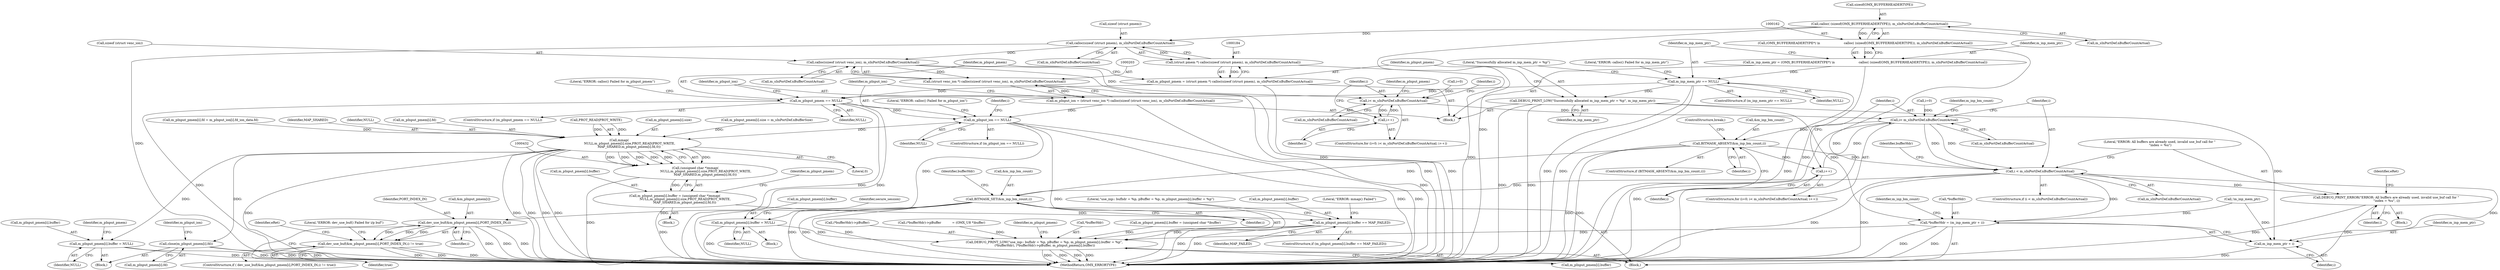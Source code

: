 digraph "0_Android_7558d03e6498e970b761aa44fff6b2c659202d95_1@API" {
"1000163" [label="(Call,calloc( (sizeof(OMX_BUFFERHEADERTYPE)), m_sInPortDef.nBufferCountActual))"];
"1000161" [label="(Call,(OMX_BUFFERHEADERTYPE*) \\n                        calloc( (sizeof(OMX_BUFFERHEADERTYPE)), m_sInPortDef.nBufferCountActual))"];
"1000159" [label="(Call,m_inp_mem_ptr = (OMX_BUFFERHEADERTYPE*) \\n                        calloc( (sizeof(OMX_BUFFERHEADERTYPE)), m_sInPortDef.nBufferCountActual))"];
"1000170" [label="(Call,m_inp_mem_ptr == NULL)"];
"1000178" [label="(Call,DEBUG_PRINT_LOW(\"Successfully allocated m_inp_mem_ptr = %p\", m_inp_mem_ptr))"];
"1000292" [label="(Call,*bufferHdr = (m_inp_mem_ptr + i))"];
"1000559" [label="(Call,DEBUG_PRINT_LOW(\"use_inp:: bufhdr = %p, pBuffer = %p, m_pInput_pmem[i].buffer = %p\",\n (*bufferHdr), (*bufferHdr)->pBuffer, m_pInput_pmem[i].buffer))"];
"1000295" [label="(Call,m_inp_mem_ptr + i)"];
"1000192" [label="(Call,m_pInput_pmem == NULL)"];
"1000211" [label="(Call,m_pInput_ion == NULL)"];
"1000414" [label="(Call,m_pInput_pmem[i].buffer = NULL)"];
"1000433" [label="(Call,mmap(\n                     NULL,m_pInput_pmem[i].size,PROT_READ|PROT_WRITE,\n                    MAP_SHARED,m_pInput_pmem[i].fd,0))"];
"1000431" [label="(Call,(unsigned char *)mmap(\n                     NULL,m_pInput_pmem[i].size,PROT_READ|PROT_WRITE,\n                    MAP_SHARED,m_pInput_pmem[i].fd,0))"];
"1000425" [label="(Call,m_pInput_pmem[i].buffer = (unsigned char *)mmap(\n                     NULL,m_pInput_pmem[i].size,PROT_READ|PROT_WRITE,\n                    MAP_SHARED,m_pInput_pmem[i].fd,0))"];
"1000451" [label="(Call,m_pInput_pmem[i].buffer == MAP_FAILED)"];
"1000461" [label="(Call,m_pInput_pmem[i].buffer = NULL)"];
"1000468" [label="(Call,close(m_pInput_pmem[i].fd))"];
"1000185" [label="(Call,calloc(sizeof (struct pmem), m_sInPortDef.nBufferCountActual))"];
"1000183" [label="(Call,(struct pmem *) calloc(sizeof (struct pmem), m_sInPortDef.nBufferCountActual))"];
"1000181" [label="(Call,m_pInput_pmem = (struct pmem *) calloc(sizeof (struct pmem), m_sInPortDef.nBufferCountActual))"];
"1000204" [label="(Call,calloc(sizeof (struct venc_ion), m_sInPortDef.nBufferCountActual))"];
"1000202" [label="(Call,(struct venc_ion *) calloc(sizeof (struct venc_ion), m_sInPortDef.nBufferCountActual))"];
"1000200" [label="(Call,m_pInput_ion = (struct venc_ion *) calloc(sizeof (struct venc_ion), m_sInPortDef.nBufferCountActual))"];
"1000223" [label="(Call,i< m_sInPortDef.nBufferCountActual)"];
"1000228" [label="(Call,i++)"];
"1000270" [label="(Call,i< m_sInPortDef.nBufferCountActual)"];
"1000279" [label="(Call,BITMASK_ABSENT(&m_inp_bm_count,i))"];
"1000275" [label="(Call,i++)"];
"1000286" [label="(Call,i < m_sInPortDef.nBufferCountActual)"];
"1000298" [label="(Call,BITMASK_SET(&m_inp_bm_count,i))"];
"1000574" [label="(Call,dev_use_buf(&m_pInput_pmem[i],PORT_INDEX_IN,i))"];
"1000573" [label="(Call,dev_use_buf(&m_pInput_pmem[i],PORT_INDEX_IN,i) != true)"];
"1000589" [label="(Call,DEBUG_PRINT_ERROR(\"ERROR: All buffers are already used, invalid use_buf call for \"\n \"index = %u\", i))"];
"1000224" [label="(Identifier,i)"];
"1000204" [label="(Call,calloc(sizeof (struct venc_ion), m_sInPortDef.nBufferCountActual))"];
"1000385" [label="(Call,m_pInput_pmem[i].fd = m_pInput_ion[i].fd_ion_data.fd)"];
"1000275" [label="(Call,i++)"];
"1000443" [label="(Identifier,MAP_SHARED)"];
"1000279" [label="(Call,BITMASK_ABSENT(&m_inp_bm_count,i))"];
"1000573" [label="(Call,dev_use_buf(&m_pInput_pmem[i],PORT_INDEX_IN,i) != true)"];
"1000597" [label="(MethodReturn,OMX_ERRORTYPE)"];
"1000420" [label="(Identifier,NULL)"];
"1000458" [label="(Block,)"];
"1000166" [label="(Call,m_sInPortDef.nBufferCountActual)"];
"1000567" [label="(Call,m_pInput_pmem[i].buffer)"];
"1000272" [label="(Call,m_sInPortDef.nBufferCountActual)"];
"1000183" [label="(Call,(struct pmem *) calloc(sizeof (struct pmem), m_sInPortDef.nBufferCountActual))"];
"1000201" [label="(Identifier,m_pInput_ion)"];
"1000302" [label="(Call,(*bufferHdr)->pBuffer           = (OMX_U8 *)buffer)"];
"1000213" [label="(Identifier,NULL)"];
"1000301" [label="(Identifier,i)"];
"1000175" [label="(Literal,\"ERROR: calloc() Failed for m_inp_mem_ptr\")"];
"1000298" [label="(Call,BITMASK_SET(&m_inp_bm_count,i))"];
"1000180" [label="(Identifier,m_inp_mem_ptr)"];
"1000297" [label="(Identifier,i)"];
"1000450" [label="(ControlStructure,if (m_pInput_pmem[i].buffer == MAP_FAILED))"];
"1000268" [label="(Identifier,i)"];
"1000434" [label="(Identifier,NULL)"];
"1000225" [label="(Call,m_sInPortDef.nBufferCountActual)"];
"1000188" [label="(Call,m_sInPortDef.nBufferCountActual)"];
"1000172" [label="(Identifier,NULL)"];
"1000426" [label="(Call,m_pInput_pmem[i].buffer)"];
"1000179" [label="(Literal,\"Successfully allocated m_inp_mem_ptr = %p\")"];
"1000181" [label="(Call,m_pInput_pmem = (struct pmem *) calloc(sizeof (struct pmem), m_sInPortDef.nBufferCountActual))"];
"1000270" [label="(Call,i< m_sInPortDef.nBufferCountActual)"];
"1000185" [label="(Call,calloc(sizeof (struct pmem), m_sInPortDef.nBufferCountActual))"];
"1000423" [label="(Identifier,secure_session)"];
"1000460" [label="(Literal,\"ERROR: mmap() Failed\")"];
"1000560" [label="(Literal,\"use_inp:: bufhdr = %p, pBuffer = %p, m_pInput_pmem[i].buffer = %p\")"];
"1000596" [label="(Identifier,eRet)"];
"1000299" [label="(Call,&m_inp_bm_count)"];
"1000194" [label="(Identifier,NULL)"];
"1000286" [label="(Call,i < m_sInPortDef.nBufferCountActual)"];
"1000424" [label="(Block,)"];
"1000212" [label="(Identifier,m_pInput_ion)"];
"1000433" [label="(Call,mmap(\n                     NULL,m_pInput_pmem[i].size,PROT_READ|PROT_WRITE,\n                    MAP_SHARED,m_pInput_pmem[i].fd,0))"];
"1000159" [label="(Call,m_inp_mem_ptr = (OMX_BUFFERHEADERTYPE*) \\n                        calloc( (sizeof(OMX_BUFFERHEADERTYPE)), m_sInPortDef.nBufferCountActual))"];
"1000191" [label="(ControlStructure,if (m_pInput_pmem == NULL))"];
"1000415" [label="(Call,m_pInput_pmem[i].buffer)"];
"1000229" [label="(Identifier,i)"];
"1000588" [label="(Block,)"];
"1000577" [label="(Identifier,m_pInput_pmem)"];
"1000579" [label="(Identifier,PORT_INDEX_IN)"];
"1000284" [label="(ControlStructure,break;)"];
"1000282" [label="(Identifier,i)"];
"1000228" [label="(Call,i++)"];
"1000153" [label="(Call,!m_inp_mem_ptr)"];
"1000300" [label="(Identifier,m_inp_bm_count)"];
"1000287" [label="(Identifier,i)"];
"1000561" [label="(Call,*bufferHdr)"];
"1000305" [label="(Identifier,bufferHdr)"];
"1000216" [label="(Literal,\"ERROR: calloc() Failed for m_pInput_ion\")"];
"1000444" [label="(Call,m_pInput_pmem[i].fd)"];
"1000451" [label="(Call,m_pInput_pmem[i].buffer == MAP_FAILED)"];
"1000169" [label="(ControlStructure,if (m_inp_mem_ptr == NULL))"];
"1000161" [label="(Call,(OMX_BUFFERHEADERTYPE*) \\n                        calloc( (sizeof(OMX_BUFFERHEADERTYPE)), m_sInPortDef.nBufferCountActual))"];
"1000532" [label="(Call,m_pInput_pmem[i].buffer = (unsigned char *)buffer)"];
"1000452" [label="(Call,m_pInput_pmem[i].buffer)"];
"1000440" [label="(Call,PROT_READ|PROT_WRITE)"];
"1000267" [label="(Call,i=0)"];
"1000461" [label="(Call,m_pInput_pmem[i].buffer = NULL)"];
"1000285" [label="(ControlStructure,if (i < m_sInPortDef.nBufferCountActual))"];
"1000291" [label="(Block,)"];
"1000200" [label="(Call,m_pInput_ion = (struct venc_ion *) calloc(sizeof (struct venc_ion), m_sInPortDef.nBufferCountActual))"];
"1000186" [label="(Call,sizeof (struct pmem))"];
"1000435" [label="(Call,m_pInput_pmem[i].size)"];
"1000155" [label="(Block,)"];
"1000292" [label="(Call,*bufferHdr = (m_inp_mem_ptr + i))"];
"1000266" [label="(ControlStructure,for (i=0; i< m_sInPortDef.nBufferCountActual; i++))"];
"1000211" [label="(Call,m_pInput_ion == NULL)"];
"1000234" [label="(Identifier,m_pInput_pmem)"];
"1000197" [label="(Literal,\"ERROR: calloc() Failed for m_pInput_pmem\")"];
"1000468" [label="(Call,close(m_pInput_pmem[i].fd))"];
"1000431" [label="(Call,(unsigned char *)mmap(\n                     NULL,m_pInput_pmem[i].size,PROT_READ|PROT_WRITE,\n                    MAP_SHARED,m_pInput_pmem[i].fd,0))"];
"1000170" [label="(Call,m_inp_mem_ptr == NULL)"];
"1000271" [label="(Identifier,i)"];
"1000163" [label="(Call,calloc( (sizeof(OMX_BUFFERHEADERTYPE)), m_sInPortDef.nBufferCountActual))"];
"1000293" [label="(Call,*bufferHdr)"];
"1000223" [label="(Call,i< m_sInPortDef.nBufferCountActual)"];
"1000574" [label="(Call,dev_use_buf(&m_pInput_pmem[i],PORT_INDEX_IN,i))"];
"1000467" [label="(Identifier,NULL)"];
"1000572" [label="(ControlStructure,if ( dev_use_buf(&m_pInput_pmem[i],PORT_INDEX_IN,i) != true))"];
"1000563" [label="(Call,(*bufferHdr)->pBuffer)"];
"1000193" [label="(Identifier,m_pInput_pmem)"];
"1000449" [label="(Literal,0)"];
"1000471" [label="(Identifier,m_pInput_pmem)"];
"1000590" [label="(Literal,\"ERROR: All buffers are already used, invalid use_buf call for \"\n \"index = %u\")"];
"1000591" [label="(Identifier,i)"];
"1000207" [label="(Call,m_sInPortDef.nBufferCountActual)"];
"1000276" [label="(Identifier,i)"];
"1000414" [label="(Call,m_pInput_pmem[i].buffer = NULL)"];
"1000294" [label="(Identifier,bufferHdr)"];
"1000288" [label="(Call,m_sInPortDef.nBufferCountActual)"];
"1000580" [label="(Identifier,i)"];
"1000192" [label="(Call,m_pInput_pmem == NULL)"];
"1000477" [label="(Identifier,m_pInput_ion)"];
"1000280" [label="(Call,&m_inp_bm_count)"];
"1000575" [label="(Call,&m_pInput_pmem[i])"];
"1000348" [label="(Block,)"];
"1000589" [label="(Call,DEBUG_PRINT_ERROR(\"ERROR: All buffers are already used, invalid use_buf call for \"\n \"index = %u\", i))"];
"1000220" [label="(Call,i=0)"];
"1000584" [label="(Literal,\"ERROR: dev_use_buf() Failed for i/p buf\")"];
"1000454" [label="(Identifier,m_pInput_pmem)"];
"1000469" [label="(Call,m_pInput_pmem[i].fd)"];
"1000210" [label="(ControlStructure,if (m_pInput_ion == NULL))"];
"1000581" [label="(Identifier,true)"];
"1000295" [label="(Call,m_inp_mem_ptr + i)"];
"1000296" [label="(Identifier,m_inp_mem_ptr)"];
"1000164" [label="(Call,sizeof(OMX_BUFFERHEADERTYPE))"];
"1000182" [label="(Identifier,m_pInput_pmem)"];
"1000219" [label="(ControlStructure,for (i=0; i< m_sInPortDef.nBufferCountActual; i++))"];
"1000171" [label="(Identifier,m_inp_mem_ptr)"];
"1000178" [label="(Call,DEBUG_PRINT_LOW(\"Successfully allocated m_inp_mem_ptr = %p\", m_inp_mem_ptr))"];
"1000457" [label="(Identifier,MAP_FAILED)"];
"1000281" [label="(Identifier,m_inp_bm_count)"];
"1000205" [label="(Call,sizeof (struct venc_ion))"];
"1000559" [label="(Call,DEBUG_PRINT_LOW(\"use_inp:: bufhdr = %p, pBuffer = %p, m_pInput_pmem[i].buffer = %p\",\n (*bufferHdr), (*bufferHdr)->pBuffer, m_pInput_pmem[i].buffer))"];
"1000593" [label="(Identifier,eRet)"];
"1000221" [label="(Identifier,i)"];
"1000425" [label="(Call,m_pInput_pmem[i].buffer = (unsigned char *)mmap(\n                     NULL,m_pInput_pmem[i].size,PROT_READ|PROT_WRITE,\n                    MAP_SHARED,m_pInput_pmem[i].fd,0))"];
"1000398" [label="(Call,m_pInput_pmem[i].size = m_sInPortDef.nBufferSize)"];
"1000278" [label="(ControlStructure,if (BITMASK_ABSENT(&m_inp_bm_count,i)))"];
"1000160" [label="(Identifier,m_inp_mem_ptr)"];
"1000462" [label="(Call,m_pInput_pmem[i].buffer)"];
"1000202" [label="(Call,(struct venc_ion *) calloc(sizeof (struct venc_ion), m_sInPortDef.nBufferCountActual))"];
"1000163" -> "1000161"  [label="AST: "];
"1000163" -> "1000166"  [label="CFG: "];
"1000164" -> "1000163"  [label="AST: "];
"1000166" -> "1000163"  [label="AST: "];
"1000161" -> "1000163"  [label="CFG: "];
"1000163" -> "1000597"  [label="DDG: "];
"1000163" -> "1000161"  [label="DDG: "];
"1000163" -> "1000185"  [label="DDG: "];
"1000161" -> "1000159"  [label="AST: "];
"1000162" -> "1000161"  [label="AST: "];
"1000159" -> "1000161"  [label="CFG: "];
"1000161" -> "1000597"  [label="DDG: "];
"1000161" -> "1000159"  [label="DDG: "];
"1000159" -> "1000155"  [label="AST: "];
"1000160" -> "1000159"  [label="AST: "];
"1000171" -> "1000159"  [label="CFG: "];
"1000159" -> "1000597"  [label="DDG: "];
"1000159" -> "1000170"  [label="DDG: "];
"1000170" -> "1000169"  [label="AST: "];
"1000170" -> "1000172"  [label="CFG: "];
"1000171" -> "1000170"  [label="AST: "];
"1000172" -> "1000170"  [label="AST: "];
"1000175" -> "1000170"  [label="CFG: "];
"1000179" -> "1000170"  [label="CFG: "];
"1000170" -> "1000597"  [label="DDG: "];
"1000170" -> "1000597"  [label="DDG: "];
"1000170" -> "1000597"  [label="DDG: "];
"1000170" -> "1000178"  [label="DDG: "];
"1000170" -> "1000192"  [label="DDG: "];
"1000178" -> "1000155"  [label="AST: "];
"1000178" -> "1000180"  [label="CFG: "];
"1000179" -> "1000178"  [label="AST: "];
"1000180" -> "1000178"  [label="AST: "];
"1000182" -> "1000178"  [label="CFG: "];
"1000178" -> "1000597"  [label="DDG: "];
"1000178" -> "1000597"  [label="DDG: "];
"1000178" -> "1000292"  [label="DDG: "];
"1000178" -> "1000295"  [label="DDG: "];
"1000292" -> "1000291"  [label="AST: "];
"1000292" -> "1000295"  [label="CFG: "];
"1000293" -> "1000292"  [label="AST: "];
"1000295" -> "1000292"  [label="AST: "];
"1000300" -> "1000292"  [label="CFG: "];
"1000292" -> "1000597"  [label="DDG: "];
"1000292" -> "1000597"  [label="DDG: "];
"1000153" -> "1000292"  [label="DDG: "];
"1000286" -> "1000292"  [label="DDG: "];
"1000292" -> "1000559"  [label="DDG: "];
"1000559" -> "1000291"  [label="AST: "];
"1000559" -> "1000567"  [label="CFG: "];
"1000560" -> "1000559"  [label="AST: "];
"1000561" -> "1000559"  [label="AST: "];
"1000563" -> "1000559"  [label="AST: "];
"1000567" -> "1000559"  [label="AST: "];
"1000577" -> "1000559"  [label="CFG: "];
"1000559" -> "1000597"  [label="DDG: "];
"1000559" -> "1000597"  [label="DDG: "];
"1000559" -> "1000597"  [label="DDG: "];
"1000559" -> "1000597"  [label="DDG: "];
"1000302" -> "1000559"  [label="DDG: "];
"1000532" -> "1000559"  [label="DDG: "];
"1000451" -> "1000559"  [label="DDG: "];
"1000414" -> "1000559"  [label="DDG: "];
"1000295" -> "1000297"  [label="CFG: "];
"1000296" -> "1000295"  [label="AST: "];
"1000297" -> "1000295"  [label="AST: "];
"1000295" -> "1000597"  [label="DDG: "];
"1000153" -> "1000295"  [label="DDG: "];
"1000286" -> "1000295"  [label="DDG: "];
"1000192" -> "1000191"  [label="AST: "];
"1000192" -> "1000194"  [label="CFG: "];
"1000193" -> "1000192"  [label="AST: "];
"1000194" -> "1000192"  [label="AST: "];
"1000197" -> "1000192"  [label="CFG: "];
"1000201" -> "1000192"  [label="CFG: "];
"1000192" -> "1000597"  [label="DDG: "];
"1000192" -> "1000597"  [label="DDG: "];
"1000192" -> "1000597"  [label="DDG: "];
"1000181" -> "1000192"  [label="DDG: "];
"1000192" -> "1000211"  [label="DDG: "];
"1000211" -> "1000210"  [label="AST: "];
"1000211" -> "1000213"  [label="CFG: "];
"1000212" -> "1000211"  [label="AST: "];
"1000213" -> "1000211"  [label="AST: "];
"1000216" -> "1000211"  [label="CFG: "];
"1000221" -> "1000211"  [label="CFG: "];
"1000211" -> "1000597"  [label="DDG: "];
"1000211" -> "1000597"  [label="DDG: "];
"1000211" -> "1000597"  [label="DDG: "];
"1000200" -> "1000211"  [label="DDG: "];
"1000211" -> "1000414"  [label="DDG: "];
"1000211" -> "1000433"  [label="DDG: "];
"1000414" -> "1000348"  [label="AST: "];
"1000414" -> "1000420"  [label="CFG: "];
"1000415" -> "1000414"  [label="AST: "];
"1000420" -> "1000414"  [label="AST: "];
"1000423" -> "1000414"  [label="CFG: "];
"1000414" -> "1000597"  [label="DDG: "];
"1000433" -> "1000431"  [label="AST: "];
"1000433" -> "1000449"  [label="CFG: "];
"1000434" -> "1000433"  [label="AST: "];
"1000435" -> "1000433"  [label="AST: "];
"1000440" -> "1000433"  [label="AST: "];
"1000443" -> "1000433"  [label="AST: "];
"1000444" -> "1000433"  [label="AST: "];
"1000449" -> "1000433"  [label="AST: "];
"1000431" -> "1000433"  [label="CFG: "];
"1000433" -> "1000597"  [label="DDG: "];
"1000433" -> "1000597"  [label="DDG: "];
"1000433" -> "1000597"  [label="DDG: "];
"1000433" -> "1000597"  [label="DDG: "];
"1000433" -> "1000597"  [label="DDG: "];
"1000433" -> "1000431"  [label="DDG: "];
"1000433" -> "1000431"  [label="DDG: "];
"1000433" -> "1000431"  [label="DDG: "];
"1000433" -> "1000431"  [label="DDG: "];
"1000433" -> "1000431"  [label="DDG: "];
"1000433" -> "1000431"  [label="DDG: "];
"1000398" -> "1000433"  [label="DDG: "];
"1000440" -> "1000433"  [label="DDG: "];
"1000440" -> "1000433"  [label="DDG: "];
"1000385" -> "1000433"  [label="DDG: "];
"1000433" -> "1000461"  [label="DDG: "];
"1000433" -> "1000468"  [label="DDG: "];
"1000431" -> "1000425"  [label="AST: "];
"1000432" -> "1000431"  [label="AST: "];
"1000425" -> "1000431"  [label="CFG: "];
"1000431" -> "1000597"  [label="DDG: "];
"1000431" -> "1000425"  [label="DDG: "];
"1000425" -> "1000424"  [label="AST: "];
"1000426" -> "1000425"  [label="AST: "];
"1000454" -> "1000425"  [label="CFG: "];
"1000425" -> "1000597"  [label="DDG: "];
"1000425" -> "1000451"  [label="DDG: "];
"1000451" -> "1000450"  [label="AST: "];
"1000451" -> "1000457"  [label="CFG: "];
"1000452" -> "1000451"  [label="AST: "];
"1000457" -> "1000451"  [label="AST: "];
"1000460" -> "1000451"  [label="CFG: "];
"1000560" -> "1000451"  [label="CFG: "];
"1000451" -> "1000597"  [label="DDG: "];
"1000451" -> "1000597"  [label="DDG: "];
"1000461" -> "1000458"  [label="AST: "];
"1000461" -> "1000467"  [label="CFG: "];
"1000462" -> "1000461"  [label="AST: "];
"1000467" -> "1000461"  [label="AST: "];
"1000471" -> "1000461"  [label="CFG: "];
"1000461" -> "1000597"  [label="DDG: "];
"1000461" -> "1000597"  [label="DDG: "];
"1000468" -> "1000458"  [label="AST: "];
"1000468" -> "1000469"  [label="CFG: "];
"1000469" -> "1000468"  [label="AST: "];
"1000477" -> "1000468"  [label="CFG: "];
"1000468" -> "1000597"  [label="DDG: "];
"1000468" -> "1000597"  [label="DDG: "];
"1000185" -> "1000183"  [label="AST: "];
"1000185" -> "1000188"  [label="CFG: "];
"1000186" -> "1000185"  [label="AST: "];
"1000188" -> "1000185"  [label="AST: "];
"1000183" -> "1000185"  [label="CFG: "];
"1000185" -> "1000597"  [label="DDG: "];
"1000185" -> "1000183"  [label="DDG: "];
"1000185" -> "1000204"  [label="DDG: "];
"1000183" -> "1000181"  [label="AST: "];
"1000184" -> "1000183"  [label="AST: "];
"1000181" -> "1000183"  [label="CFG: "];
"1000183" -> "1000597"  [label="DDG: "];
"1000183" -> "1000181"  [label="DDG: "];
"1000181" -> "1000155"  [label="AST: "];
"1000182" -> "1000181"  [label="AST: "];
"1000193" -> "1000181"  [label="CFG: "];
"1000181" -> "1000597"  [label="DDG: "];
"1000204" -> "1000202"  [label="AST: "];
"1000204" -> "1000207"  [label="CFG: "];
"1000205" -> "1000204"  [label="AST: "];
"1000207" -> "1000204"  [label="AST: "];
"1000202" -> "1000204"  [label="CFG: "];
"1000204" -> "1000597"  [label="DDG: "];
"1000204" -> "1000202"  [label="DDG: "];
"1000204" -> "1000223"  [label="DDG: "];
"1000202" -> "1000200"  [label="AST: "];
"1000203" -> "1000202"  [label="AST: "];
"1000200" -> "1000202"  [label="CFG: "];
"1000202" -> "1000597"  [label="DDG: "];
"1000202" -> "1000200"  [label="DDG: "];
"1000200" -> "1000155"  [label="AST: "];
"1000201" -> "1000200"  [label="AST: "];
"1000212" -> "1000200"  [label="CFG: "];
"1000200" -> "1000597"  [label="DDG: "];
"1000223" -> "1000219"  [label="AST: "];
"1000223" -> "1000225"  [label="CFG: "];
"1000224" -> "1000223"  [label="AST: "];
"1000225" -> "1000223"  [label="AST: "];
"1000234" -> "1000223"  [label="CFG: "];
"1000268" -> "1000223"  [label="CFG: "];
"1000220" -> "1000223"  [label="DDG: "];
"1000228" -> "1000223"  [label="DDG: "];
"1000223" -> "1000228"  [label="DDG: "];
"1000223" -> "1000270"  [label="DDG: "];
"1000228" -> "1000219"  [label="AST: "];
"1000228" -> "1000229"  [label="CFG: "];
"1000229" -> "1000228"  [label="AST: "];
"1000224" -> "1000228"  [label="CFG: "];
"1000270" -> "1000266"  [label="AST: "];
"1000270" -> "1000272"  [label="CFG: "];
"1000271" -> "1000270"  [label="AST: "];
"1000272" -> "1000270"  [label="AST: "];
"1000281" -> "1000270"  [label="CFG: "];
"1000287" -> "1000270"  [label="CFG: "];
"1000270" -> "1000597"  [label="DDG: "];
"1000267" -> "1000270"  [label="DDG: "];
"1000275" -> "1000270"  [label="DDG: "];
"1000270" -> "1000279"  [label="DDG: "];
"1000270" -> "1000286"  [label="DDG: "];
"1000270" -> "1000286"  [label="DDG: "];
"1000279" -> "1000278"  [label="AST: "];
"1000279" -> "1000282"  [label="CFG: "];
"1000280" -> "1000279"  [label="AST: "];
"1000282" -> "1000279"  [label="AST: "];
"1000284" -> "1000279"  [label="CFG: "];
"1000276" -> "1000279"  [label="CFG: "];
"1000279" -> "1000597"  [label="DDG: "];
"1000279" -> "1000597"  [label="DDG: "];
"1000279" -> "1000275"  [label="DDG: "];
"1000279" -> "1000286"  [label="DDG: "];
"1000279" -> "1000298"  [label="DDG: "];
"1000275" -> "1000266"  [label="AST: "];
"1000275" -> "1000276"  [label="CFG: "];
"1000276" -> "1000275"  [label="AST: "];
"1000271" -> "1000275"  [label="CFG: "];
"1000286" -> "1000285"  [label="AST: "];
"1000286" -> "1000288"  [label="CFG: "];
"1000287" -> "1000286"  [label="AST: "];
"1000288" -> "1000286"  [label="AST: "];
"1000294" -> "1000286"  [label="CFG: "];
"1000590" -> "1000286"  [label="CFG: "];
"1000286" -> "1000597"  [label="DDG: "];
"1000286" -> "1000597"  [label="DDG: "];
"1000286" -> "1000298"  [label="DDG: "];
"1000286" -> "1000589"  [label="DDG: "];
"1000298" -> "1000291"  [label="AST: "];
"1000298" -> "1000301"  [label="CFG: "];
"1000299" -> "1000298"  [label="AST: "];
"1000301" -> "1000298"  [label="AST: "];
"1000305" -> "1000298"  [label="CFG: "];
"1000298" -> "1000597"  [label="DDG: "];
"1000298" -> "1000597"  [label="DDG: "];
"1000298" -> "1000597"  [label="DDG: "];
"1000298" -> "1000574"  [label="DDG: "];
"1000574" -> "1000573"  [label="AST: "];
"1000574" -> "1000580"  [label="CFG: "];
"1000575" -> "1000574"  [label="AST: "];
"1000579" -> "1000574"  [label="AST: "];
"1000580" -> "1000574"  [label="AST: "];
"1000581" -> "1000574"  [label="CFG: "];
"1000574" -> "1000597"  [label="DDG: "];
"1000574" -> "1000597"  [label="DDG: "];
"1000574" -> "1000597"  [label="DDG: "];
"1000574" -> "1000573"  [label="DDG: "];
"1000574" -> "1000573"  [label="DDG: "];
"1000574" -> "1000573"  [label="DDG: "];
"1000573" -> "1000572"  [label="AST: "];
"1000573" -> "1000581"  [label="CFG: "];
"1000581" -> "1000573"  [label="AST: "];
"1000584" -> "1000573"  [label="CFG: "];
"1000596" -> "1000573"  [label="CFG: "];
"1000573" -> "1000597"  [label="DDG: "];
"1000573" -> "1000597"  [label="DDG: "];
"1000573" -> "1000597"  [label="DDG: "];
"1000589" -> "1000588"  [label="AST: "];
"1000589" -> "1000591"  [label="CFG: "];
"1000590" -> "1000589"  [label="AST: "];
"1000591" -> "1000589"  [label="AST: "];
"1000593" -> "1000589"  [label="CFG: "];
"1000589" -> "1000597"  [label="DDG: "];
"1000589" -> "1000597"  [label="DDG: "];
}
